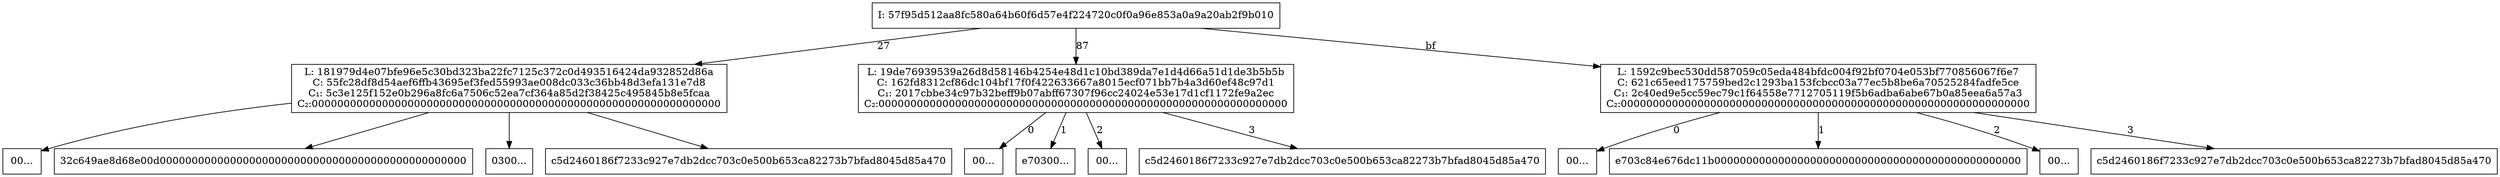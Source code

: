 digraph D {
node [shape=rectangle]
internal [label="I: 57f95d512aa8fc580a64b60f6d57e4f224720c0f0a96e853a0a9a20ab2f9b010"]
leaf27 [label="L: 181979d4e07bfe96e5c30bd323ba22fc7125c372c0d493516424da932852d86a
C: 55fc28df8d54aef6ffb43695ef3fed55993ae008dc033c36bb48d3efa131e7d8
C₁: 5c3e125f152e0b296a8fc6a7506c52ea7cf364a85d2f38425c495845b8e5fcaa
C₂:0000000000000000000000000000000000000000000000000000000000000000"]
internal -> leaf27 [label="27"]
val270 [label="00..."]
leaf27 -> val270
val271 [label="32c649ae8d68e00d000000000000000000000000000000000000000000000000"]
leaf27 -> val271
val272 [label="0300..."]
leaf27 -> val272
val273 [label="c5d2460186f7233c927e7db2dcc703c0e500b653ca82273b7bfad8045d85a470"]
leaf27 -> val273
leaf87 [label="L: 19de76939539a26d8d58146b4254e48d1c10bd389da7e1d4d66a51d1de3b5b5b
C: 162fd8312cf86dc104bf17f0f422633667a8015ecf071bb7b4a3d60ef48c97d1
C₁: 2017cbbe34c97b32beff9b07abff67307f96cc24024e53e17d1cf1172fe9a2ec
C₂:0000000000000000000000000000000000000000000000000000000000000000"]
internal -> leaf87 [label="87"]
val870 [label="00..."]
leaf87 -> val870 [label="0"]
val871 [label="e70300..."]
leaf87 -> val871 [label="1"]
val872 [label="00..."]
leaf87 -> val872 [label="2"]
val873 [label="c5d2460186f7233c927e7db2dcc703c0e500b653ca82273b7bfad8045d85a470"]
leaf87 -> val873 [label="3"]
leafbf [label="L: 1592c9bec530dd587059c05eda484bfdc004f92bf0704e053bf770856067f6e7
C: 621c65eed175759bed2c1293ba153fcbcc03a77ec5b8be6a70525284fadfe5ce
C₁: 2c40ed9e5cc59ec79c1f64558e7712705119f5b6adba6abe67b0a85eea6a57a3
C₂:0000000000000000000000000000000000000000000000000000000000000000"]
internal -> leafbf [label="bf"]
valbf0 [label="00..."]
leafbf -> valbf0 [label="0"]
valbf1 [label="e703c84e676dc11b000000000000000000000000000000000000000000000000"]
leafbf -> valbf1 [label="1"]
valbf2 [label="00..."]
leafbf -> valbf2 [label="2"]
valbf3 [label="c5d2460186f7233c927e7db2dcc703c0e500b653ca82273b7bfad8045d85a470"]
leafbf -> valbf3 [label="3"]
}
